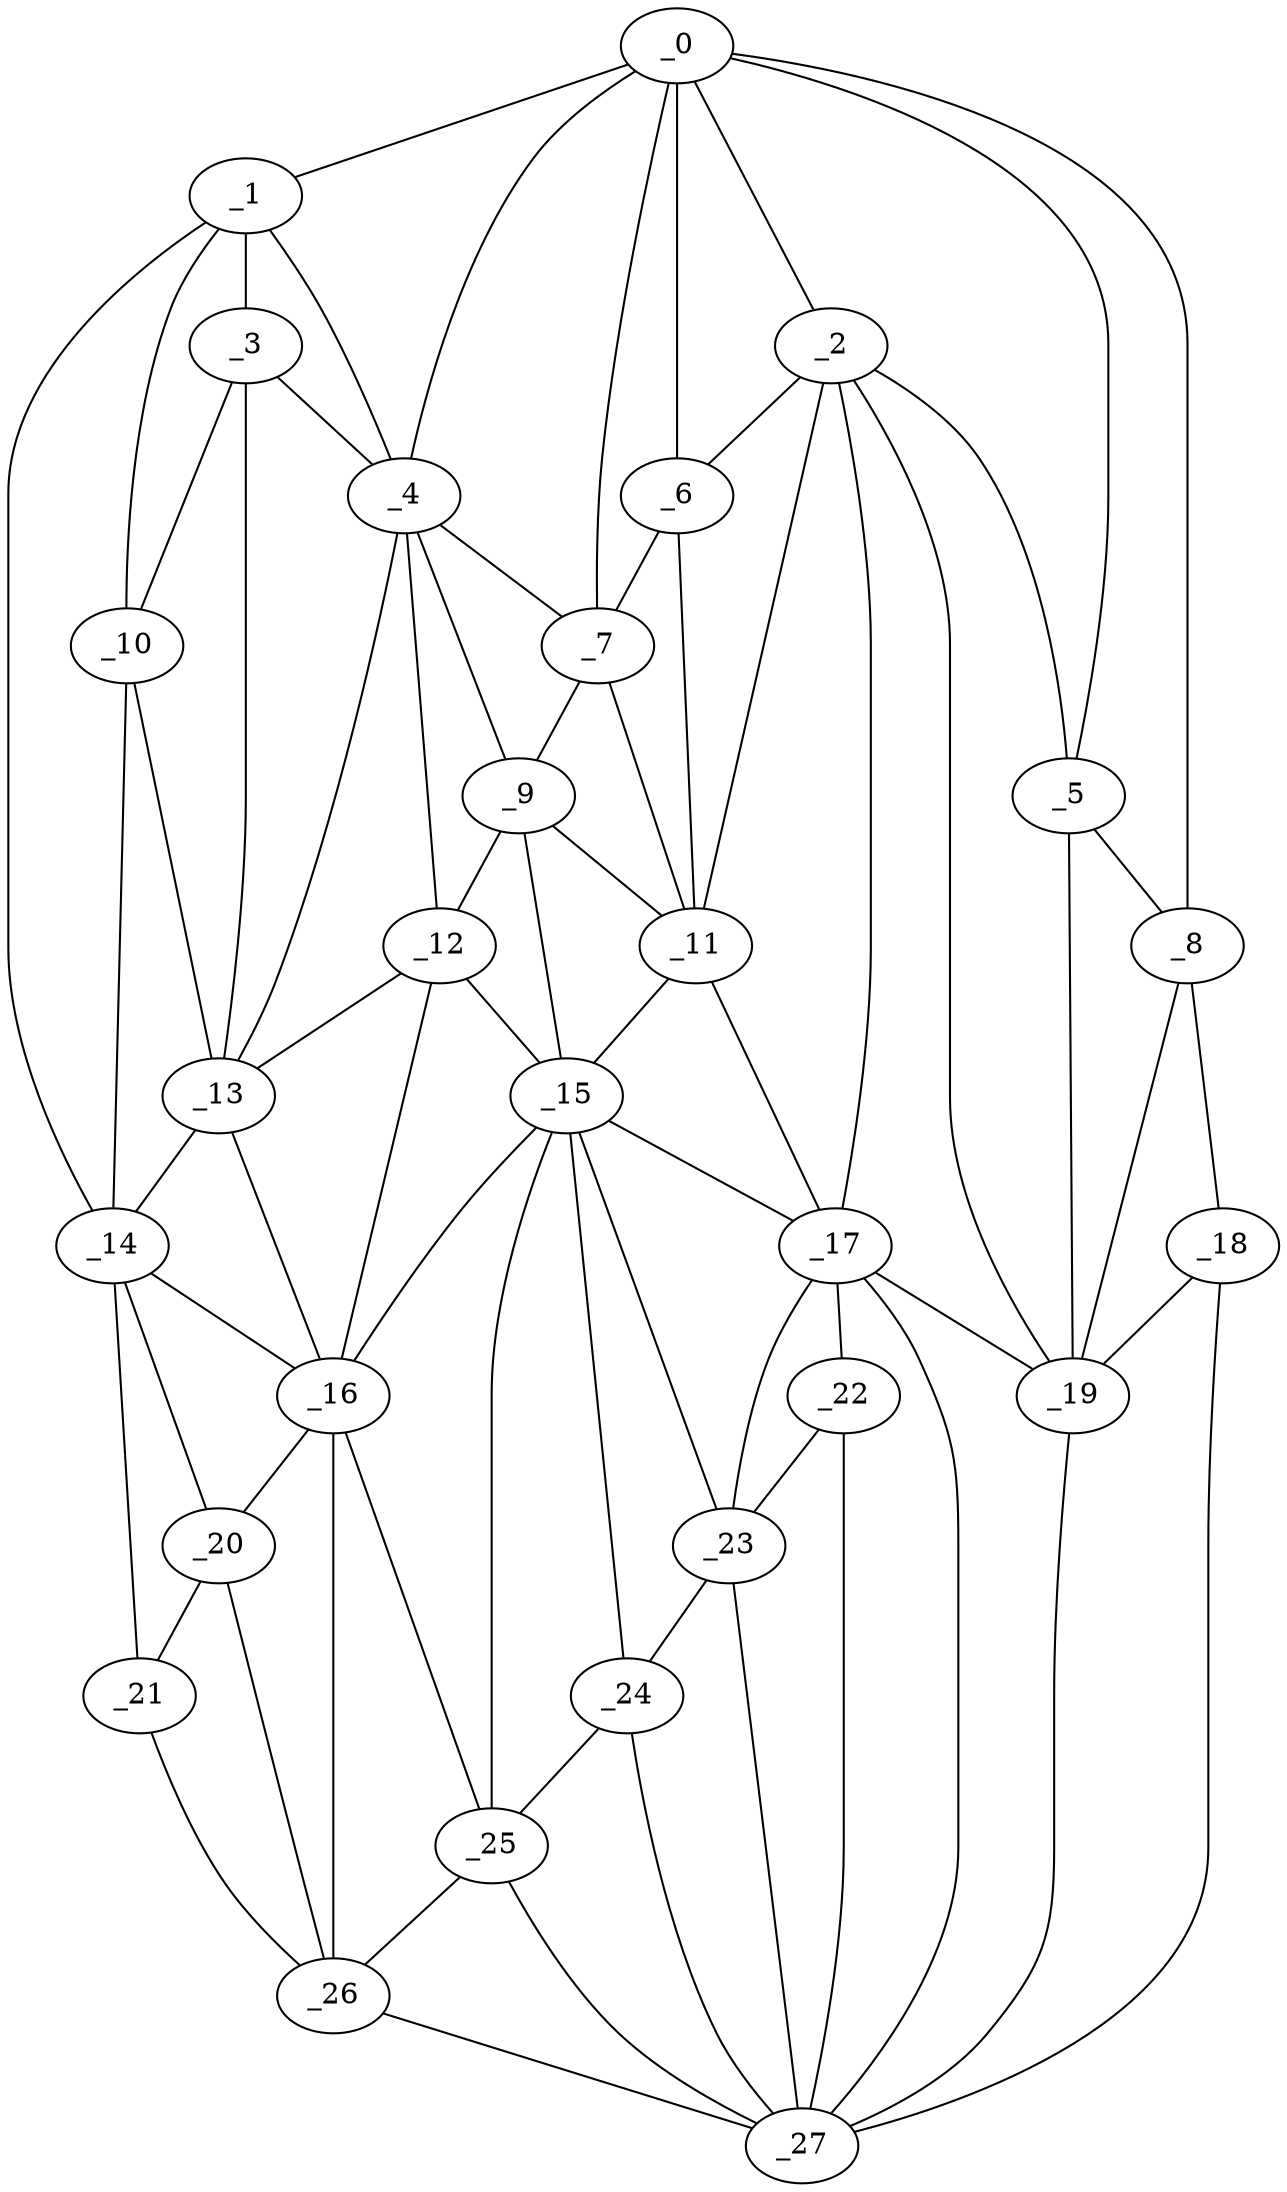 graph "obj61__135.gxl" {
	_0	 [x=41,
		y=40];
	_1	 [x=43,
		y=120];
	_0 -- _1	 [valence=1];
	_2	 [x=45,
		y=49];
	_0 -- _2	 [valence=1];
	_4	 [x=46,
		y=93];
	_0 -- _4	 [valence=1];
	_5	 [x=47,
		y=32];
	_0 -- _5	 [valence=1];
	_6	 [x=47,
		y=63];
	_0 -- _6	 [valence=2];
	_7	 [x=47,
		y=75];
	_0 -- _7	 [valence=1];
	_8	 [x=52,
		y=6];
	_0 -- _8	 [valence=1];
	_3	 [x=45,
		y=107];
	_1 -- _3	 [valence=1];
	_1 -- _4	 [valence=2];
	_10	 [x=58,
		y=113];
	_1 -- _10	 [valence=2];
	_14	 [x=78,
		y=117];
	_1 -- _14	 [valence=1];
	_2 -- _5	 [valence=2];
	_2 -- _6	 [valence=2];
	_11	 [x=59,
		y=65];
	_2 -- _11	 [valence=2];
	_17	 [x=80,
		y=60];
	_2 -- _17	 [valence=2];
	_19	 [x=84,
		y=32];
	_2 -- _19	 [valence=1];
	_3 -- _4	 [valence=2];
	_3 -- _10	 [valence=1];
	_13	 [x=60,
		y=98];
	_3 -- _13	 [valence=2];
	_4 -- _7	 [valence=2];
	_9	 [x=56,
		y=78];
	_4 -- _9	 [valence=2];
	_12	 [x=60,
		y=88];
	_4 -- _12	 [valence=1];
	_4 -- _13	 [valence=1];
	_5 -- _8	 [valence=1];
	_5 -- _19	 [valence=2];
	_6 -- _7	 [valence=2];
	_6 -- _11	 [valence=2];
	_7 -- _9	 [valence=2];
	_7 -- _11	 [valence=2];
	_18	 [x=81,
		y=7];
	_8 -- _18	 [valence=1];
	_8 -- _19	 [valence=2];
	_9 -- _11	 [valence=2];
	_9 -- _12	 [valence=2];
	_15	 [x=79,
		y=77];
	_9 -- _15	 [valence=1];
	_10 -- _13	 [valence=1];
	_10 -- _14	 [valence=2];
	_11 -- _15	 [valence=2];
	_11 -- _17	 [valence=2];
	_12 -- _13	 [valence=2];
	_12 -- _15	 [valence=2];
	_16	 [x=79,
		y=95];
	_12 -- _16	 [valence=2];
	_13 -- _14	 [valence=2];
	_13 -- _16	 [valence=2];
	_14 -- _16	 [valence=1];
	_20	 [x=88,
		y=106];
	_14 -- _20	 [valence=2];
	_21	 [x=88,
		y=116];
	_14 -- _21	 [valence=1];
	_15 -- _16	 [valence=1];
	_15 -- _17	 [valence=2];
	_23	 [x=89,
		y=73];
	_15 -- _23	 [valence=1];
	_24	 [x=89,
		y=83];
	_15 -- _24	 [valence=2];
	_25	 [x=89,
		y=89];
	_15 -- _25	 [valence=1];
	_16 -- _20	 [valence=2];
	_16 -- _25	 [valence=2];
	_26	 [x=89,
		y=97];
	_16 -- _26	 [valence=1];
	_17 -- _19	 [valence=1];
	_22	 [x=89,
		y=58];
	_17 -- _22	 [valence=1];
	_17 -- _23	 [valence=2];
	_27	 [x=91,
		y=39];
	_17 -- _27	 [valence=1];
	_18 -- _19	 [valence=2];
	_18 -- _27	 [valence=1];
	_19 -- _27	 [valence=2];
	_20 -- _21	 [valence=2];
	_20 -- _26	 [valence=2];
	_21 -- _26	 [valence=1];
	_22 -- _23	 [valence=2];
	_22 -- _27	 [valence=2];
	_23 -- _24	 [valence=1];
	_23 -- _27	 [valence=1];
	_24 -- _25	 [valence=1];
	_24 -- _27	 [valence=2];
	_25 -- _26	 [valence=1];
	_25 -- _27	 [valence=2];
	_26 -- _27	 [valence=1];
}
